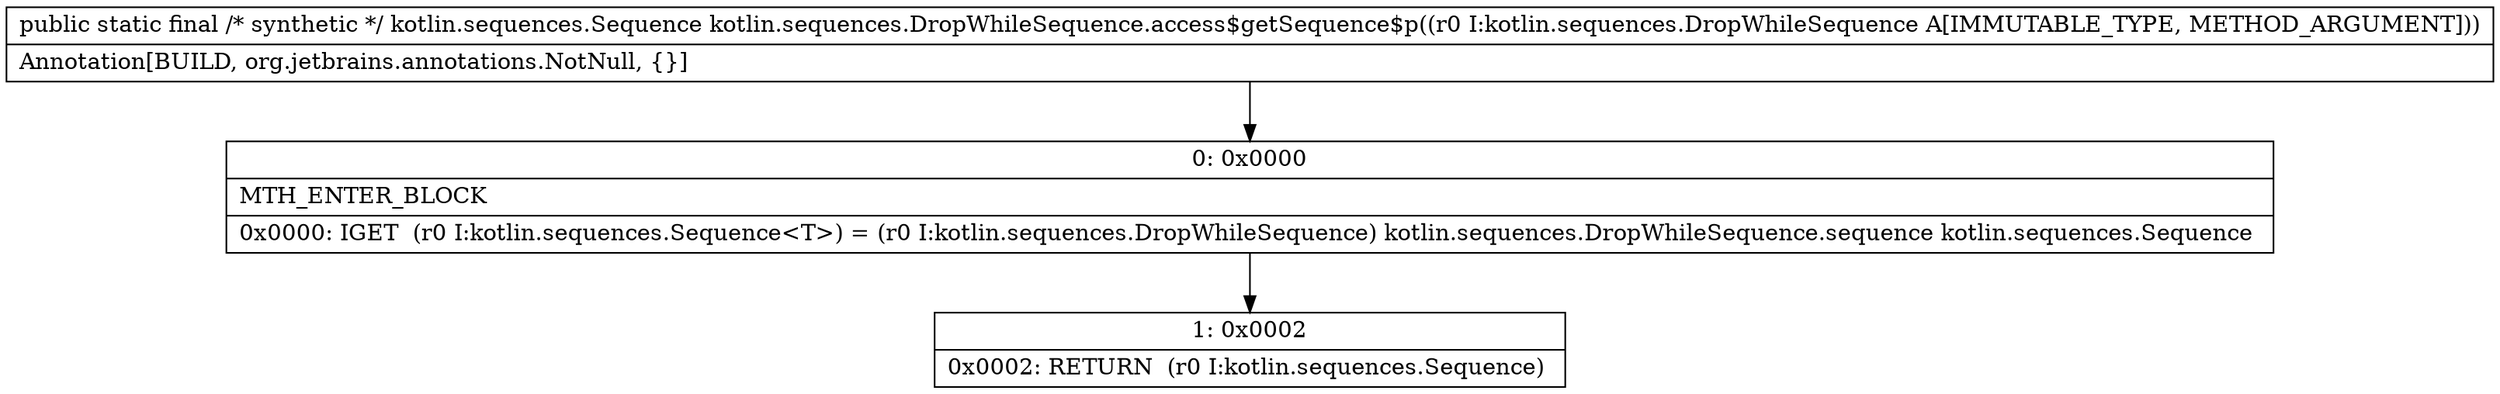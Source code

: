 digraph "CFG forkotlin.sequences.DropWhileSequence.access$getSequence$p(Lkotlin\/sequences\/DropWhileSequence;)Lkotlin\/sequences\/Sequence;" {
Node_0 [shape=record,label="{0\:\ 0x0000|MTH_ENTER_BLOCK\l|0x0000: IGET  (r0 I:kotlin.sequences.Sequence\<T\>) = (r0 I:kotlin.sequences.DropWhileSequence) kotlin.sequences.DropWhileSequence.sequence kotlin.sequences.Sequence \l}"];
Node_1 [shape=record,label="{1\:\ 0x0002|0x0002: RETURN  (r0 I:kotlin.sequences.Sequence) \l}"];
MethodNode[shape=record,label="{public static final \/* synthetic *\/ kotlin.sequences.Sequence kotlin.sequences.DropWhileSequence.access$getSequence$p((r0 I:kotlin.sequences.DropWhileSequence A[IMMUTABLE_TYPE, METHOD_ARGUMENT]))  | Annotation[BUILD, org.jetbrains.annotations.NotNull, \{\}]\l}"];
MethodNode -> Node_0;
Node_0 -> Node_1;
}

